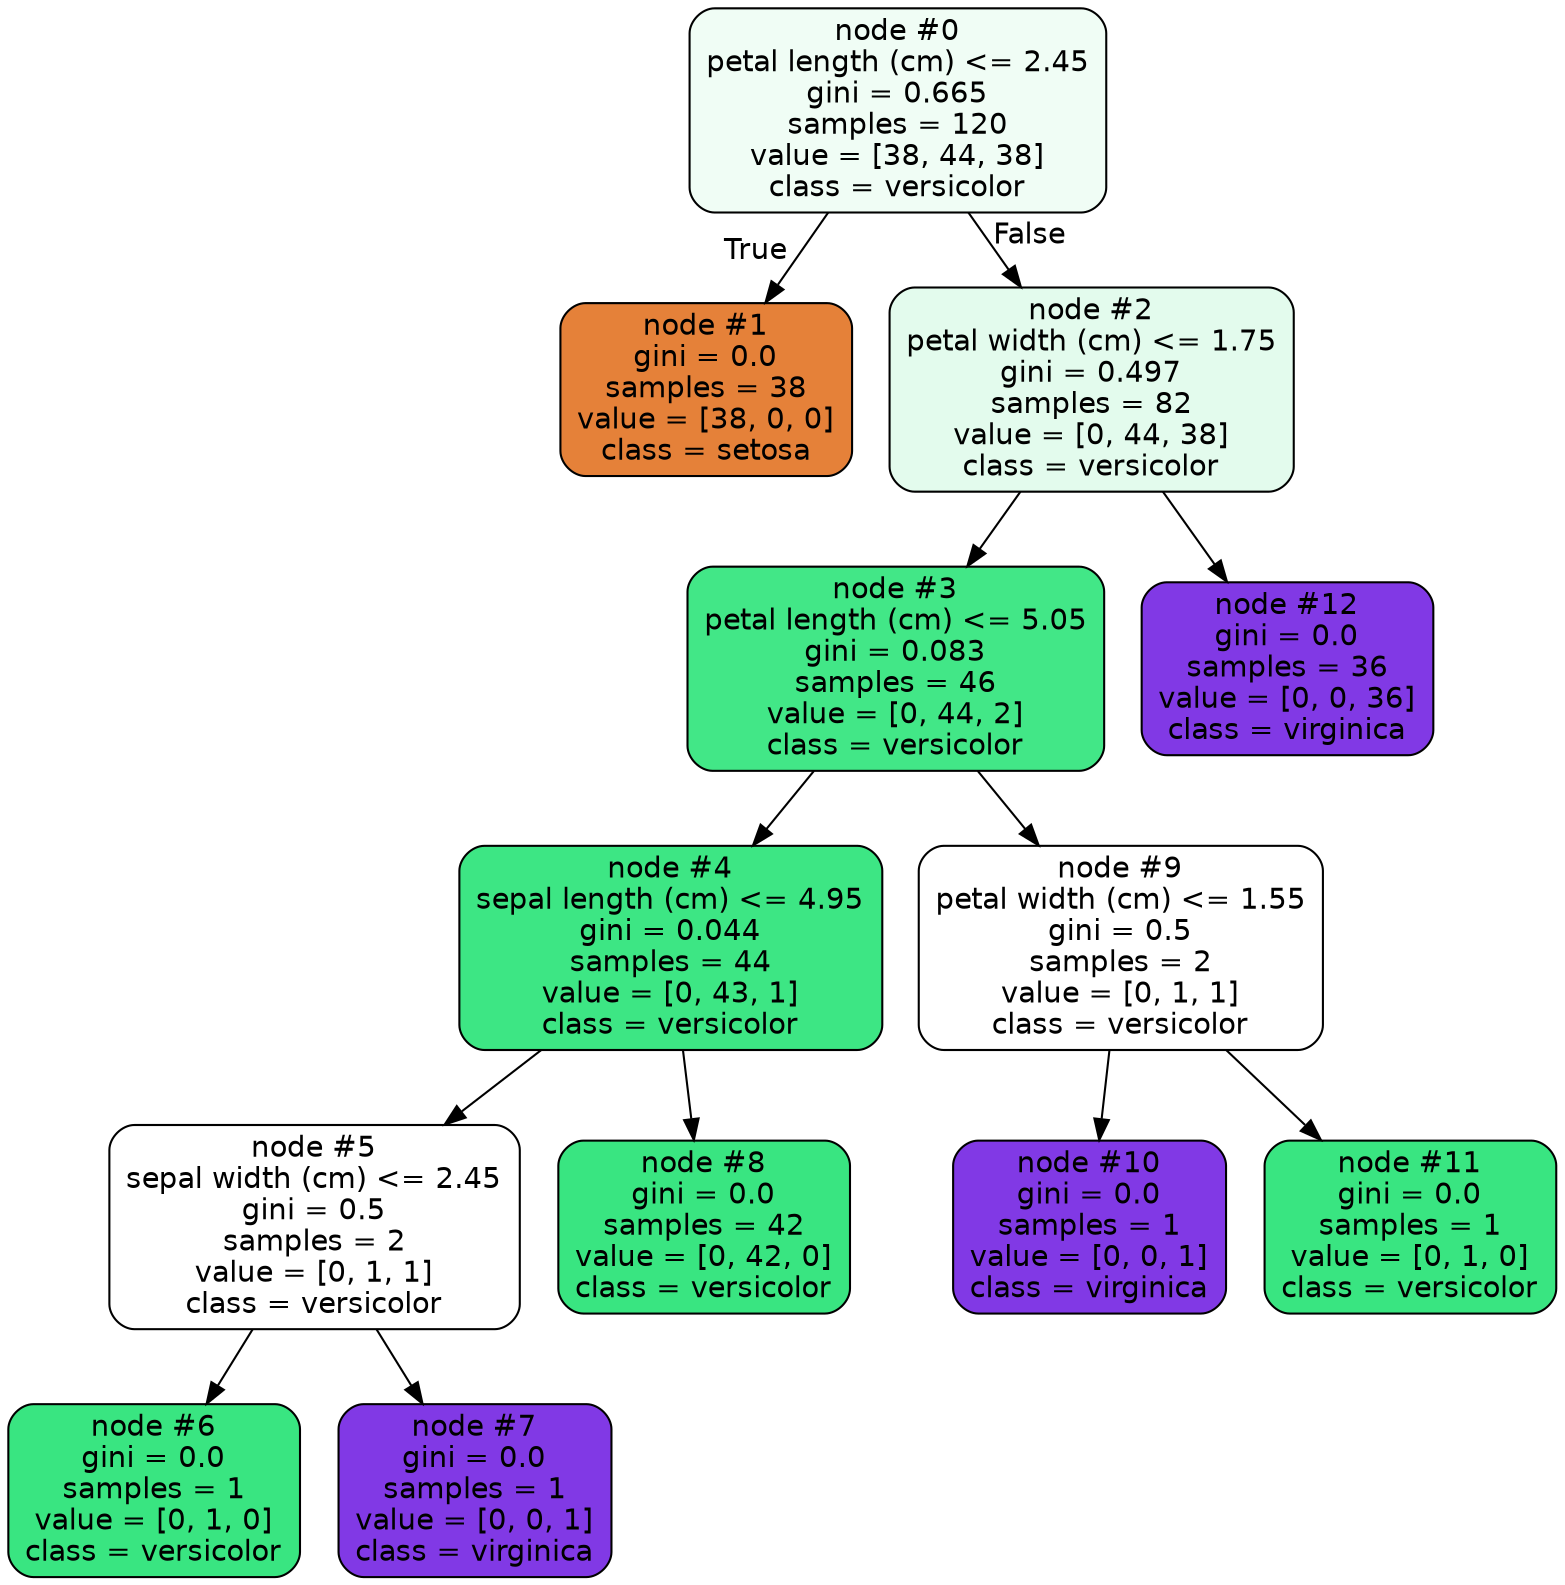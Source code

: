 digraph Tree {
node [shape=box, style="filled, rounded", color="black", fontname=helvetica] ;
edge [fontname=helvetica] ;
0 [label="node #0\npetal length (cm) <= 2.45\ngini = 0.665\nsamples = 120\nvalue = [38, 44, 38]\nclass = versicolor", fillcolor="#39e58113"] ;
1 [label="node #1\ngini = 0.0\nsamples = 38\nvalue = [38, 0, 0]\nclass = setosa", fillcolor="#e58139ff"] ;
0 -> 1 [labeldistance=2.5, labelangle=45, headlabel="True"] ;
2 [label="node #2\npetal width (cm) <= 1.75\ngini = 0.497\nsamples = 82\nvalue = [0, 44, 38]\nclass = versicolor", fillcolor="#39e58123"] ;
0 -> 2 [labeldistance=2.5, labelangle=-45, headlabel="False"] ;
3 [label="node #3\npetal length (cm) <= 5.05\ngini = 0.083\nsamples = 46\nvalue = [0, 44, 2]\nclass = versicolor", fillcolor="#39e581f3"] ;
2 -> 3 ;
4 [label="node #4\nsepal length (cm) <= 4.95\ngini = 0.044\nsamples = 44\nvalue = [0, 43, 1]\nclass = versicolor", fillcolor="#39e581f9"] ;
3 -> 4 ;
5 [label="node #5\nsepal width (cm) <= 2.45\ngini = 0.5\nsamples = 2\nvalue = [0, 1, 1]\nclass = versicolor", fillcolor="#39e58100"] ;
4 -> 5 ;
6 [label="node #6\ngini = 0.0\nsamples = 1\nvalue = [0, 1, 0]\nclass = versicolor", fillcolor="#39e581ff"] ;
5 -> 6 ;
7 [label="node #7\ngini = 0.0\nsamples = 1\nvalue = [0, 0, 1]\nclass = virginica", fillcolor="#8139e5ff"] ;
5 -> 7 ;
8 [label="node #8\ngini = 0.0\nsamples = 42\nvalue = [0, 42, 0]\nclass = versicolor", fillcolor="#39e581ff"] ;
4 -> 8 ;
9 [label="node #9\npetal width (cm) <= 1.55\ngini = 0.5\nsamples = 2\nvalue = [0, 1, 1]\nclass = versicolor", fillcolor="#39e58100"] ;
3 -> 9 ;
10 [label="node #10\ngini = 0.0\nsamples = 1\nvalue = [0, 0, 1]\nclass = virginica", fillcolor="#8139e5ff"] ;
9 -> 10 ;
11 [label="node #11\ngini = 0.0\nsamples = 1\nvalue = [0, 1, 0]\nclass = versicolor", fillcolor="#39e581ff"] ;
9 -> 11 ;
12 [label="node #12\ngini = 0.0\nsamples = 36\nvalue = [0, 0, 36]\nclass = virginica", fillcolor="#8139e5ff"] ;
2 -> 12 ;
}